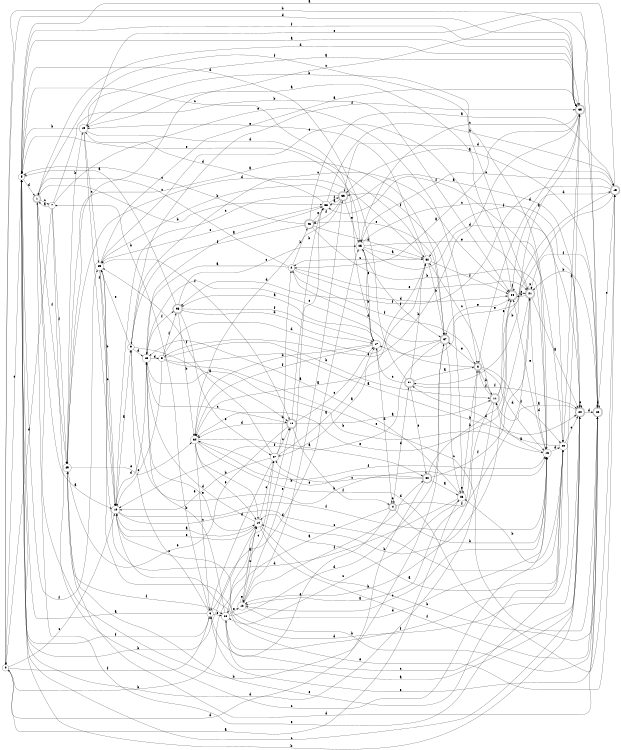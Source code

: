 digraph n33_3 {
__start0 [label="" shape="none"];

rankdir=LR;
size="8,5";

s0 [style="filled", color="black", fillcolor="white" shape="circle", label="0"];
s1 [style="rounded,filled", color="black", fillcolor="white" shape="doublecircle", label="1"];
s2 [style="filled", color="black", fillcolor="white" shape="circle", label="2"];
s3 [style="filled", color="black", fillcolor="white" shape="circle", label="3"];
s4 [style="rounded,filled", color="black", fillcolor="white" shape="doublecircle", label="4"];
s5 [style="filled", color="black", fillcolor="white" shape="circle", label="5"];
s6 [style="filled", color="black", fillcolor="white" shape="circle", label="6"];
s7 [style="filled", color="black", fillcolor="white" shape="circle", label="7"];
s8 [style="rounded,filled", color="black", fillcolor="white" shape="doublecircle", label="8"];
s9 [style="filled", color="black", fillcolor="white" shape="circle", label="9"];
s10 [style="filled", color="black", fillcolor="white" shape="circle", label="10"];
s11 [style="rounded,filled", color="black", fillcolor="white" shape="doublecircle", label="11"];
s12 [style="filled", color="black", fillcolor="white" shape="circle", label="12"];
s13 [style="filled", color="black", fillcolor="white" shape="circle", label="13"];
s14 [style="filled", color="black", fillcolor="white" shape="circle", label="14"];
s15 [style="rounded,filled", color="black", fillcolor="white" shape="doublecircle", label="15"];
s16 [style="filled", color="black", fillcolor="white" shape="circle", label="16"];
s17 [style="filled", color="black", fillcolor="white" shape="circle", label="17"];
s18 [style="rounded,filled", color="black", fillcolor="white" shape="doublecircle", label="18"];
s19 [style="filled", color="black", fillcolor="white" shape="circle", label="19"];
s20 [style="rounded,filled", color="black", fillcolor="white" shape="doublecircle", label="20"];
s21 [style="rounded,filled", color="black", fillcolor="white" shape="doublecircle", label="21"];
s22 [style="rounded,filled", color="black", fillcolor="white" shape="doublecircle", label="22"];
s23 [style="filled", color="black", fillcolor="white" shape="circle", label="23"];
s24 [style="rounded,filled", color="black", fillcolor="white" shape="doublecircle", label="24"];
s25 [style="filled", color="black", fillcolor="white" shape="circle", label="25"];
s26 [style="rounded,filled", color="black", fillcolor="white" shape="doublecircle", label="26"];
s27 [style="filled", color="black", fillcolor="white" shape="circle", label="27"];
s28 [style="filled", color="black", fillcolor="white" shape="circle", label="28"];
s29 [style="filled", color="black", fillcolor="white" shape="circle", label="29"];
s30 [style="rounded,filled", color="black", fillcolor="white" shape="doublecircle", label="30"];
s31 [style="rounded,filled", color="black", fillcolor="white" shape="doublecircle", label="31"];
s32 [style="filled", color="black", fillcolor="white" shape="circle", label="32"];
s33 [style="rounded,filled", color="black", fillcolor="white" shape="doublecircle", label="33"];
s34 [style="filled", color="black", fillcolor="white" shape="circle", label="34"];
s35 [style="rounded,filled", color="black", fillcolor="white" shape="doublecircle", label="35"];
s36 [style="rounded,filled", color="black", fillcolor="white" shape="doublecircle", label="36"];
s37 [style="rounded,filled", color="black", fillcolor="white" shape="doublecircle", label="37"];
s38 [style="filled", color="black", fillcolor="white" shape="circle", label="38"];
s39 [style="filled", color="black", fillcolor="white" shape="circle", label="39"];
s40 [style="filled", color="black", fillcolor="white" shape="circle", label="40"];
s0 -> s23 [label="a"];
s0 -> s27 [label="b"];
s0 -> s10 [label="c"];
s0 -> s35 [label="d"];
s0 -> s5 [label="e"];
s0 -> s6 [label="f"];
s1 -> s10 [label="a"];
s1 -> s38 [label="b"];
s1 -> s7 [label="c"];
s1 -> s35 [label="d"];
s1 -> s40 [label="e"];
s1 -> s29 [label="f"];
s2 -> s13 [label="a"];
s2 -> s26 [label="b"];
s2 -> s1 [label="c"];
s2 -> s24 [label="d"];
s2 -> s21 [label="e"];
s2 -> s8 [label="f"];
s3 -> s20 [label="a"];
s3 -> s11 [label="b"];
s3 -> s10 [label="c"];
s3 -> s32 [label="d"];
s3 -> s22 [label="e"];
s3 -> s36 [label="f"];
s4 -> s28 [label="a"];
s4 -> s16 [label="b"];
s4 -> s4 [label="c"];
s4 -> s31 [label="d"];
s4 -> s6 [label="e"];
s4 -> s21 [label="f"];
s5 -> s35 [label="a"];
s5 -> s14 [label="b"];
s5 -> s20 [label="c"];
s5 -> s1 [label="d"];
s5 -> s25 [label="e"];
s5 -> s39 [label="f"];
s6 -> s5 [label="a"];
s6 -> s7 [label="b"];
s6 -> s9 [label="c"];
s6 -> s25 [label="d"];
s6 -> s28 [label="e"];
s6 -> s5 [label="f"];
s7 -> s1 [label="a"];
s7 -> s24 [label="b"];
s7 -> s16 [label="c"];
s7 -> s0 [label="d"];
s7 -> s8 [label="e"];
s7 -> s29 [label="f"];
s8 -> s12 [label="a"];
s8 -> s11 [label="b"];
s8 -> s13 [label="c"];
s8 -> s16 [label="d"];
s8 -> s37 [label="e"];
s8 -> s40 [label="f"];
s9 -> s18 [label="a"];
s9 -> s16 [label="b"];
s9 -> s24 [label="c"];
s9 -> s13 [label="d"];
s9 -> s39 [label="e"];
s9 -> s35 [label="f"];
s10 -> s9 [label="a"];
s10 -> s22 [label="b"];
s10 -> s40 [label="c"];
s10 -> s13 [label="d"];
s10 -> s15 [label="e"];
s10 -> s16 [label="f"];
s11 -> s35 [label="a"];
s11 -> s12 [label="b"];
s11 -> s32 [label="c"];
s11 -> s5 [label="d"];
s11 -> s24 [label="e"];
s11 -> s8 [label="f"];
s12 -> s14 [label="a"];
s12 -> s33 [label="b"];
s12 -> s14 [label="c"];
s12 -> s16 [label="d"];
s12 -> s12 [label="e"];
s12 -> s30 [label="f"];
s13 -> s38 [label="a"];
s13 -> s16 [label="b"];
s13 -> s18 [label="c"];
s13 -> s3 [label="d"];
s13 -> s14 [label="e"];
s13 -> s36 [label="f"];
s14 -> s10 [label="a"];
s14 -> s22 [label="b"];
s14 -> s27 [label="c"];
s14 -> s13 [label="d"];
s14 -> s10 [label="e"];
s14 -> s22 [label="f"];
s15 -> s5 [label="a"];
s15 -> s31 [label="b"];
s15 -> s25 [label="c"];
s15 -> s33 [label="d"];
s15 -> s17 [label="e"];
s15 -> s36 [label="f"];
s16 -> s11 [label="a"];
s16 -> s19 [label="b"];
s16 -> s12 [label="c"];
s16 -> s40 [label="d"];
s16 -> s24 [label="e"];
s16 -> s38 [label="f"];
s17 -> s36 [label="a"];
s17 -> s34 [label="b"];
s17 -> s5 [label="c"];
s17 -> s4 [label="d"];
s17 -> s25 [label="e"];
s17 -> s34 [label="f"];
s18 -> s11 [label="a"];
s18 -> s38 [label="b"];
s18 -> s17 [label="c"];
s18 -> s34 [label="d"];
s18 -> s29 [label="e"];
s18 -> s4 [label="f"];
s19 -> s35 [label="a"];
s19 -> s5 [label="b"];
s19 -> s39 [label="c"];
s19 -> s32 [label="d"];
s19 -> s22 [label="e"];
s19 -> s10 [label="f"];
s20 -> s11 [label="a"];
s20 -> s5 [label="b"];
s20 -> s28 [label="c"];
s20 -> s22 [label="d"];
s20 -> s20 [label="e"];
s20 -> s32 [label="f"];
s21 -> s20 [label="a"];
s21 -> s24 [label="b"];
s21 -> s21 [label="c"];
s21 -> s16 [label="d"];
s21 -> s34 [label="e"];
s21 -> s1 [label="f"];
s22 -> s33 [label="a"];
s22 -> s21 [label="b"];
s22 -> s15 [label="c"];
s22 -> s22 [label="d"];
s22 -> s6 [label="e"];
s22 -> s21 [label="f"];
s23 -> s13 [label="a"];
s23 -> s8 [label="b"];
s23 -> s28 [label="c"];
s23 -> s39 [label="d"];
s23 -> s23 [label="e"];
s23 -> s33 [label="f"];
s24 -> s19 [label="a"];
s24 -> s14 [label="b"];
s24 -> s21 [label="c"];
s24 -> s15 [label="d"];
s24 -> s37 [label="e"];
s24 -> s24 [label="f"];
s25 -> s32 [label="a"];
s25 -> s17 [label="b"];
s25 -> s40 [label="c"];
s25 -> s20 [label="d"];
s25 -> s40 [label="e"];
s25 -> s37 [label="f"];
s26 -> s15 [label="a"];
s26 -> s16 [label="b"];
s26 -> s5 [label="c"];
s26 -> s32 [label="d"];
s26 -> s38 [label="e"];
s26 -> s9 [label="f"];
s27 -> s17 [label="a"];
s27 -> s2 [label="b"];
s27 -> s18 [label="c"];
s27 -> s6 [label="d"];
s27 -> s10 [label="e"];
s27 -> s39 [label="f"];
s28 -> s20 [label="a"];
s28 -> s13 [label="b"];
s28 -> s18 [label="c"];
s28 -> s37 [label="d"];
s28 -> s12 [label="e"];
s28 -> s35 [label="f"];
s29 -> s37 [label="a"];
s29 -> s19 [label="b"];
s29 -> s22 [label="c"];
s29 -> s22 [label="d"];
s29 -> s34 [label="e"];
s29 -> s28 [label="f"];
s30 -> s23 [label="a"];
s30 -> s24 [label="b"];
s30 -> s27 [label="c"];
s30 -> s0 [label="d"];
s30 -> s34 [label="e"];
s30 -> s21 [label="f"];
s31 -> s8 [label="a"];
s31 -> s32 [label="b"];
s31 -> s17 [label="c"];
s31 -> s5 [label="d"];
s31 -> s30 [label="e"];
s31 -> s20 [label="f"];
s32 -> s27 [label="a"];
s32 -> s37 [label="b"];
s32 -> s2 [label="c"];
s32 -> s29 [label="d"];
s32 -> s19 [label="e"];
s32 -> s24 [label="f"];
s33 -> s38 [label="a"];
s33 -> s39 [label="b"];
s33 -> s10 [label="c"];
s33 -> s34 [label="d"];
s33 -> s25 [label="e"];
s33 -> s26 [label="f"];
s34 -> s30 [label="a"];
s34 -> s14 [label="b"];
s34 -> s6 [label="c"];
s34 -> s15 [label="d"];
s34 -> s14 [label="e"];
s34 -> s16 [label="f"];
s35 -> s2 [label="a"];
s35 -> s0 [label="b"];
s35 -> s25 [label="c"];
s35 -> s8 [label="d"];
s35 -> s3 [label="e"];
s35 -> s5 [label="f"];
s36 -> s5 [label="a"];
s36 -> s34 [label="b"];
s36 -> s25 [label="c"];
s36 -> s17 [label="d"];
s36 -> s27 [label="e"];
s36 -> s17 [label="f"];
s37 -> s34 [label="a"];
s37 -> s1 [label="b"];
s37 -> s23 [label="c"];
s37 -> s2 [label="d"];
s37 -> s26 [label="e"];
s37 -> s10 [label="f"];
s38 -> s20 [label="a"];
s38 -> s15 [label="b"];
s38 -> s39 [label="c"];
s38 -> s19 [label="d"];
s38 -> s12 [label="e"];
s38 -> s33 [label="f"];
s39 -> s35 [label="a"];
s39 -> s10 [label="b"];
s39 -> s10 [label="c"];
s39 -> s20 [label="d"];
s39 -> s21 [label="e"];
s39 -> s18 [label="f"];
s40 -> s14 [label="a"];
s40 -> s23 [label="b"];
s40 -> s20 [label="c"];
s40 -> s31 [label="d"];
s40 -> s29 [label="e"];
s40 -> s35 [label="f"];

}